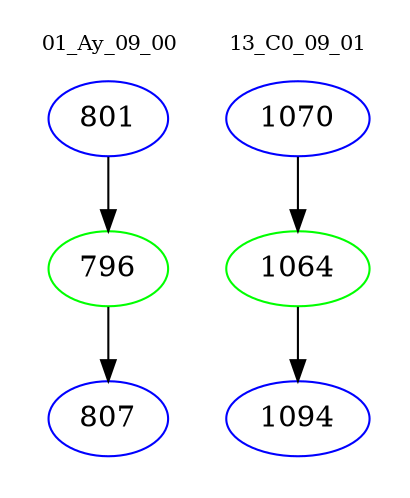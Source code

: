 digraph{
subgraph cluster_0 {
color = white
label = "01_Ay_09_00";
fontsize=10;
T0_801 [label="801", color="blue"]
T0_801 -> T0_796 [color="black"]
T0_796 [label="796", color="green"]
T0_796 -> T0_807 [color="black"]
T0_807 [label="807", color="blue"]
}
subgraph cluster_1 {
color = white
label = "13_C0_09_01";
fontsize=10;
T1_1070 [label="1070", color="blue"]
T1_1070 -> T1_1064 [color="black"]
T1_1064 [label="1064", color="green"]
T1_1064 -> T1_1094 [color="black"]
T1_1094 [label="1094", color="blue"]
}
}
